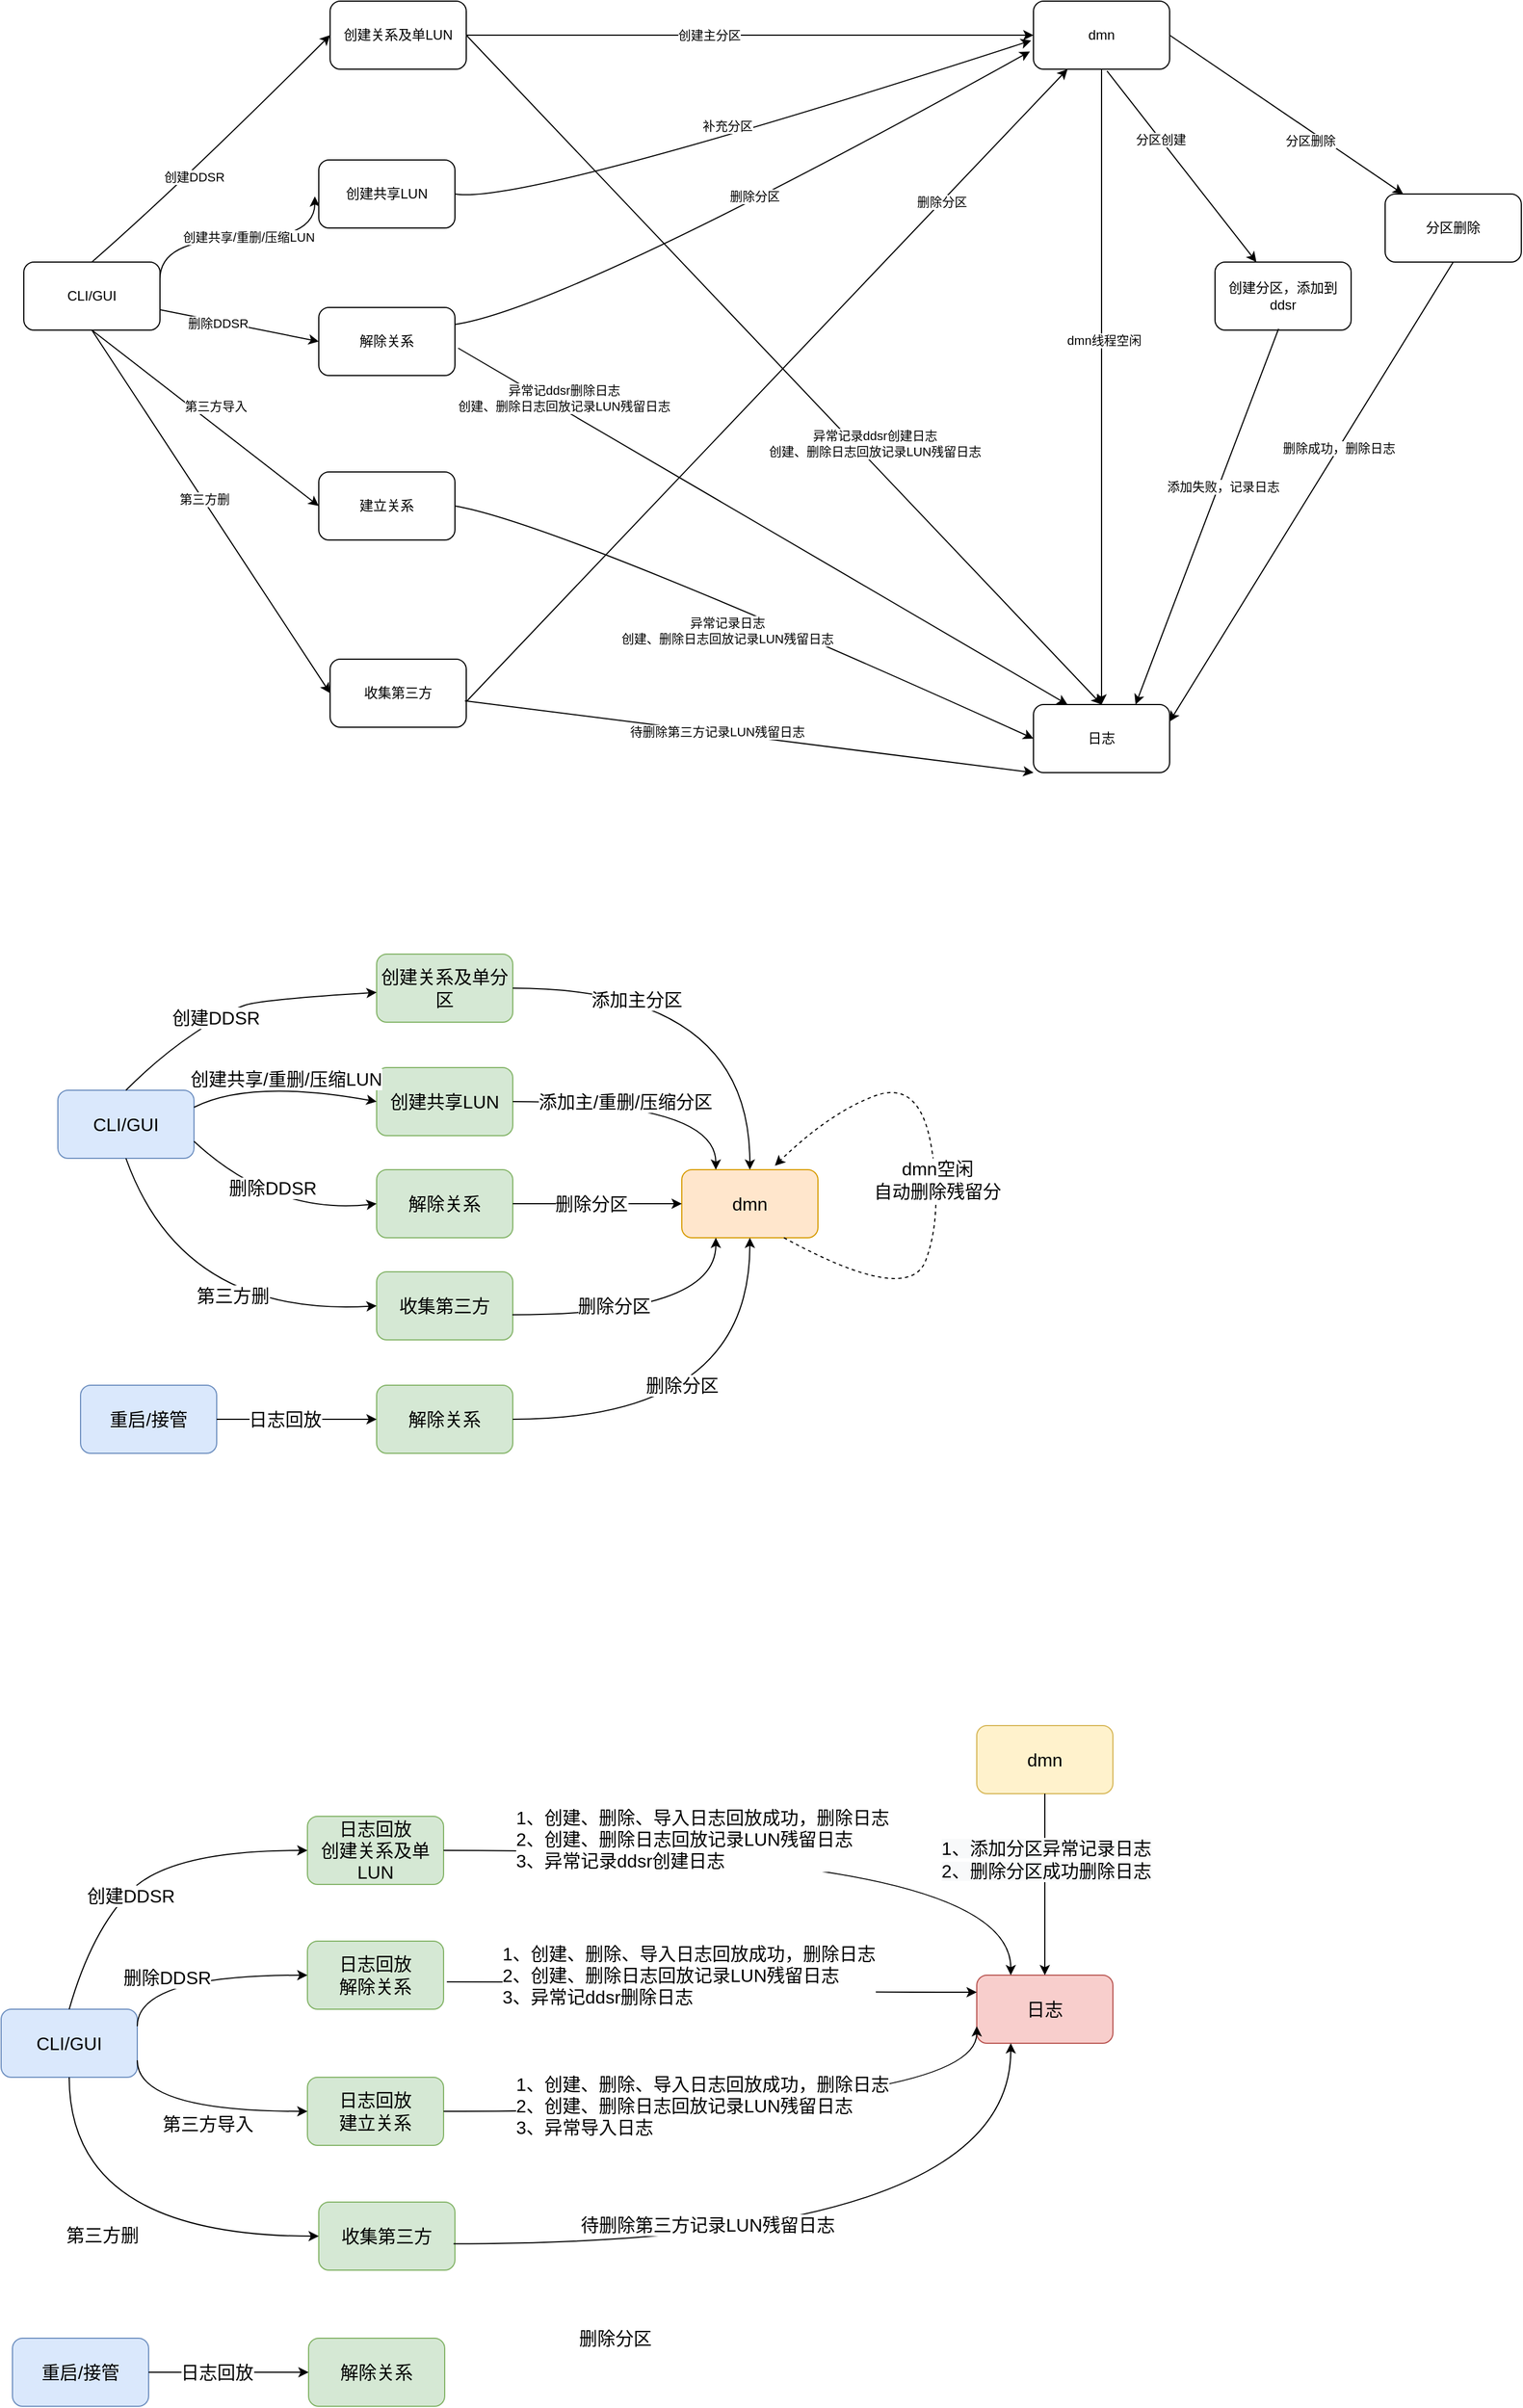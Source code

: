 <mxfile version="16.1.0" type="github">
  <diagram id="vNMGRE3ssf_BlLOQRFQF" name="Page-1">
    <mxGraphModel dx="2324" dy="743" grid="1" gridSize="10" guides="1" tooltips="1" connect="1" arrows="1" fold="1" page="1" pageScale="1" pageWidth="827" pageHeight="1169" math="0" shadow="0">
      <root>
        <mxCell id="0" />
        <mxCell id="1" parent="0" />
        <mxCell id="CPy1J1gKG5NpfxHxVxk1-3" value="&lt;font style=&quot;vertical-align: inherit&quot;&gt;&lt;font style=&quot;vertical-align: inherit&quot;&gt;&lt;font style=&quot;vertical-align: inherit&quot;&gt;&lt;font style=&quot;vertical-align: inherit&quot;&gt;&lt;font style=&quot;vertical-align: inherit&quot;&gt;&lt;font style=&quot;vertical-align: inherit&quot;&gt;&lt;font style=&quot;vertical-align: inherit&quot;&gt;&lt;font style=&quot;vertical-align: inherit&quot;&gt;&lt;font style=&quot;vertical-align: inherit&quot;&gt;&lt;font style=&quot;vertical-align: inherit&quot;&gt;&lt;font style=&quot;vertical-align: inherit&quot;&gt;&lt;font style=&quot;vertical-align: inherit&quot;&gt;创建关系及单LUN&lt;/font&gt;&lt;/font&gt;&lt;/font&gt;&lt;/font&gt;&lt;/font&gt;&lt;/font&gt;&lt;/font&gt;&lt;/font&gt;&lt;/font&gt;&lt;/font&gt;&lt;/font&gt;&lt;/font&gt;" style="rounded=1;whiteSpace=wrap;html=1;" vertex="1" parent="1">
          <mxGeometry x="170" y="110" width="120" height="60" as="geometry" />
        </mxCell>
        <mxCell id="CPy1J1gKG5NpfxHxVxk1-4" value="&lt;font style=&quot;vertical-align: inherit&quot;&gt;&lt;font style=&quot;vertical-align: inherit&quot;&gt;解除关系&lt;/font&gt;&lt;/font&gt;" style="rounded=1;whiteSpace=wrap;html=1;" vertex="1" parent="1">
          <mxGeometry x="160" y="380" width="120" height="60" as="geometry" />
        </mxCell>
        <mxCell id="CPy1J1gKG5NpfxHxVxk1-7" value="&lt;font style=&quot;vertical-align: inherit&quot;&gt;&lt;font style=&quot;vertical-align: inherit&quot;&gt;dmn&lt;/font&gt;&lt;/font&gt;" style="rounded=1;whiteSpace=wrap;html=1;" vertex="1" parent="1">
          <mxGeometry x="790" y="110" width="120" height="60" as="geometry" />
        </mxCell>
        <mxCell id="CPy1J1gKG5NpfxHxVxk1-8" value="&lt;font style=&quot;vertical-align: inherit&quot;&gt;&lt;font style=&quot;vertical-align: inherit&quot;&gt;日志&lt;/font&gt;&lt;/font&gt;" style="rounded=1;whiteSpace=wrap;html=1;" vertex="1" parent="1">
          <mxGeometry x="790" y="730" width="120" height="60" as="geometry" />
        </mxCell>
        <mxCell id="CPy1J1gKG5NpfxHxVxk1-9" value="&lt;font style=&quot;vertical-align: inherit&quot;&gt;&lt;font style=&quot;vertical-align: inherit&quot;&gt;&lt;font style=&quot;vertical-align: inherit&quot;&gt;&lt;font style=&quot;vertical-align: inherit&quot;&gt;建立关系&lt;/font&gt;&lt;/font&gt;&lt;/font&gt;&lt;/font&gt;" style="rounded=1;whiteSpace=wrap;html=1;" vertex="1" parent="1">
          <mxGeometry x="160" y="525" width="120" height="60" as="geometry" />
        </mxCell>
        <mxCell id="CPy1J1gKG5NpfxHxVxk1-27" value="" style="edgeStyle=orthogonalEdgeStyle;rounded=0;orthogonalLoop=1;jettySize=auto;html=1;entryX=-0.029;entryY=0.536;entryDx=0;entryDy=0;entryPerimeter=0;exitX=1;exitY=0.25;exitDx=0;exitDy=0;curved=1;" edge="1" parent="1" source="CPy1J1gKG5NpfxHxVxk1-10" target="CPy1J1gKG5NpfxHxVxk1-25">
          <mxGeometry relative="1" as="geometry">
            <mxPoint x="200" y="380" as="targetPoint" />
            <Array as="points">
              <mxPoint x="20" y="320" />
              <mxPoint x="157" y="320" />
            </Array>
          </mxGeometry>
        </mxCell>
        <mxCell id="CPy1J1gKG5NpfxHxVxk1-29" value="&lt;font style=&quot;vertical-align: inherit&quot;&gt;&lt;font style=&quot;vertical-align: inherit&quot;&gt;创建共享/重删/压缩LUN&lt;/font&gt;&lt;/font&gt;" style="edgeLabel;html=1;align=center;verticalAlign=middle;resizable=0;points=[];" vertex="1" connectable="0" parent="CPy1J1gKG5NpfxHxVxk1-27">
          <mxGeometry x="0.353" y="-2" relative="1" as="geometry">
            <mxPoint x="-29" y="-4" as="offset" />
          </mxGeometry>
        </mxCell>
        <mxCell id="CPy1J1gKG5NpfxHxVxk1-10" value="&lt;font style=&quot;vertical-align: inherit&quot;&gt;&lt;font style=&quot;vertical-align: inherit&quot;&gt;CLI/GUI&lt;/font&gt;&lt;/font&gt;" style="rounded=1;whiteSpace=wrap;html=1;" vertex="1" parent="1">
          <mxGeometry x="-100" y="340" width="120" height="60" as="geometry" />
        </mxCell>
        <mxCell id="CPy1J1gKG5NpfxHxVxk1-13" value="" style="curved=1;endArrow=classic;html=1;rounded=0;entryX=0;entryY=0.5;entryDx=0;entryDy=0;exitX=0.5;exitY=0;exitDx=0;exitDy=0;" edge="1" parent="1" source="CPy1J1gKG5NpfxHxVxk1-10" target="CPy1J1gKG5NpfxHxVxk1-3">
          <mxGeometry width="50" height="50" relative="1" as="geometry">
            <mxPoint x="60" y="380" as="sourcePoint" />
            <mxPoint x="110" y="320" as="targetPoint" />
            <Array as="points">
              <mxPoint x="40" y="270" />
            </Array>
          </mxGeometry>
        </mxCell>
        <mxCell id="CPy1J1gKG5NpfxHxVxk1-14" value="&lt;font style=&quot;vertical-align: inherit&quot;&gt;&lt;font style=&quot;vertical-align: inherit&quot;&gt;&lt;font style=&quot;vertical-align: inherit&quot;&gt;&lt;font style=&quot;vertical-align: inherit&quot;&gt;创建DDSR&lt;/font&gt;&lt;/font&gt;&lt;/font&gt;&lt;/font&gt;" style="edgeLabel;html=1;align=center;verticalAlign=middle;resizable=0;points=[];" vertex="1" connectable="0" parent="CPy1J1gKG5NpfxHxVxk1-13">
          <mxGeometry x="-0.192" y="-3" relative="1" as="geometry">
            <mxPoint as="offset" />
          </mxGeometry>
        </mxCell>
        <mxCell id="CPy1J1gKG5NpfxHxVxk1-15" value="" style="curved=1;endArrow=classic;html=1;rounded=0;entryX=0;entryY=0.5;entryDx=0;entryDy=0;" edge="1" parent="1" source="CPy1J1gKG5NpfxHxVxk1-10" target="CPy1J1gKG5NpfxHxVxk1-4">
          <mxGeometry width="50" height="50" relative="1" as="geometry">
            <mxPoint x="60" y="420" as="sourcePoint" />
            <mxPoint x="130.711" y="370" as="targetPoint" />
          </mxGeometry>
        </mxCell>
        <mxCell id="CPy1J1gKG5NpfxHxVxk1-16" value="&lt;font style=&quot;vertical-align: inherit&quot;&gt;&lt;font style=&quot;vertical-align: inherit&quot;&gt;删除DDSR&lt;/font&gt;&lt;/font&gt;" style="edgeLabel;html=1;align=center;verticalAlign=middle;resizable=0;points=[];" vertex="1" connectable="0" parent="CPy1J1gKG5NpfxHxVxk1-15">
          <mxGeometry x="-0.272" y="-2" relative="1" as="geometry">
            <mxPoint as="offset" />
          </mxGeometry>
        </mxCell>
        <mxCell id="CPy1J1gKG5NpfxHxVxk1-20" value="" style="endArrow=classic;html=1;rounded=0;exitX=0.5;exitY=1;exitDx=0;exitDy=0;entryX=0;entryY=0.5;entryDx=0;entryDy=0;" edge="1" parent="1" source="CPy1J1gKG5NpfxHxVxk1-10" target="CPy1J1gKG5NpfxHxVxk1-9">
          <mxGeometry width="50" height="50" relative="1" as="geometry">
            <mxPoint x="-10" y="460" as="sourcePoint" />
            <mxPoint x="40" y="410" as="targetPoint" />
          </mxGeometry>
        </mxCell>
        <mxCell id="CPy1J1gKG5NpfxHxVxk1-21" value="&lt;font style=&quot;vertical-align: inherit&quot;&gt;&lt;font style=&quot;vertical-align: inherit&quot;&gt;第三方导入&lt;/font&gt;&lt;/font&gt;" style="edgeLabel;html=1;align=center;verticalAlign=middle;resizable=0;points=[];" vertex="1" connectable="0" parent="CPy1J1gKG5NpfxHxVxk1-20">
          <mxGeometry x="-0.289" y="1" relative="1" as="geometry">
            <mxPoint x="37" y="12" as="offset" />
          </mxGeometry>
        </mxCell>
        <mxCell id="CPy1J1gKG5NpfxHxVxk1-23" value="" style="endArrow=classic;html=1;rounded=0;exitX=1;exitY=0.5;exitDx=0;exitDy=0;entryX=0;entryY=0.5;entryDx=0;entryDy=0;" edge="1" parent="1" source="CPy1J1gKG5NpfxHxVxk1-3" target="CPy1J1gKG5NpfxHxVxk1-7">
          <mxGeometry width="50" height="50" relative="1" as="geometry">
            <mxPoint x="350" y="320" as="sourcePoint" />
            <mxPoint x="400" y="270" as="targetPoint" />
          </mxGeometry>
        </mxCell>
        <mxCell id="CPy1J1gKG5NpfxHxVxk1-24" value="&lt;font style=&quot;vertical-align: inherit&quot;&gt;&lt;font style=&quot;vertical-align: inherit&quot;&gt;创建主分区&lt;/font&gt;&lt;/font&gt;" style="edgeLabel;html=1;align=center;verticalAlign=middle;resizable=0;points=[];" vertex="1" connectable="0" parent="CPy1J1gKG5NpfxHxVxk1-23">
          <mxGeometry x="-0.146" relative="1" as="geometry">
            <mxPoint as="offset" />
          </mxGeometry>
        </mxCell>
        <mxCell id="CPy1J1gKG5NpfxHxVxk1-25" value="创建共享LUN" style="rounded=1;whiteSpace=wrap;html=1;" vertex="1" parent="1">
          <mxGeometry x="160" y="250" width="120" height="60" as="geometry" />
        </mxCell>
        <mxCell id="CPy1J1gKG5NpfxHxVxk1-30" value="" style="curved=1;endArrow=classic;html=1;rounded=0;exitX=1;exitY=0.5;exitDx=0;exitDy=0;entryX=-0.017;entryY=0.579;entryDx=0;entryDy=0;entryPerimeter=0;" edge="1" parent="1" source="CPy1J1gKG5NpfxHxVxk1-25" target="CPy1J1gKG5NpfxHxVxk1-7">
          <mxGeometry width="50" height="50" relative="1" as="geometry">
            <mxPoint x="250" y="400" as="sourcePoint" />
            <mxPoint x="300" y="350" as="targetPoint" />
            <Array as="points">
              <mxPoint x="340" y="290" />
            </Array>
          </mxGeometry>
        </mxCell>
        <mxCell id="CPy1J1gKG5NpfxHxVxk1-31" value="补充分区" style="edgeLabel;html=1;align=center;verticalAlign=middle;resizable=0;points=[];" vertex="1" connectable="0" parent="CPy1J1gKG5NpfxHxVxk1-30">
          <mxGeometry x="0.019" y="-6" relative="1" as="geometry">
            <mxPoint x="-22" y="-11" as="offset" />
          </mxGeometry>
        </mxCell>
        <mxCell id="CPy1J1gKG5NpfxHxVxk1-32" value="" style="curved=1;endArrow=classic;html=1;rounded=0;entryX=-0.026;entryY=0.74;entryDx=0;entryDy=0;entryPerimeter=0;exitX=1;exitY=0.25;exitDx=0;exitDy=0;" edge="1" parent="1" source="CPy1J1gKG5NpfxHxVxk1-4" target="CPy1J1gKG5NpfxHxVxk1-7">
          <mxGeometry width="50" height="50" relative="1" as="geometry">
            <mxPoint x="340" y="410" as="sourcePoint" />
            <mxPoint x="390" y="360" as="targetPoint" />
            <Array as="points">
              <mxPoint x="380" y="380" />
            </Array>
          </mxGeometry>
        </mxCell>
        <mxCell id="CPy1J1gKG5NpfxHxVxk1-33" value="删除分区" style="edgeLabel;html=1;align=center;verticalAlign=middle;resizable=0;points=[];" vertex="1" connectable="0" parent="CPy1J1gKG5NpfxHxVxk1-32">
          <mxGeometry x="0.031" y="6" relative="1" as="geometry">
            <mxPoint as="offset" />
          </mxGeometry>
        </mxCell>
        <mxCell id="CPy1J1gKG5NpfxHxVxk1-34" value="" style="curved=1;endArrow=classic;html=1;rounded=0;entryX=0;entryY=0.5;entryDx=0;entryDy=0;exitX=1;exitY=0.5;exitDx=0;exitDy=0;" edge="1" parent="1" source="CPy1J1gKG5NpfxHxVxk1-9" target="CPy1J1gKG5NpfxHxVxk1-8">
          <mxGeometry width="50" height="50" relative="1" as="geometry">
            <mxPoint x="340" y="510" as="sourcePoint" />
            <mxPoint x="390" y="460" as="targetPoint" />
            <Array as="points">
              <mxPoint x="370" y="570" />
            </Array>
          </mxGeometry>
        </mxCell>
        <mxCell id="CPy1J1gKG5NpfxHxVxk1-35" value="异常记录日志&lt;br&gt;创建、删除日志回放记录LUN残留日志" style="edgeLabel;html=1;align=center;verticalAlign=middle;resizable=0;points=[];" vertex="1" connectable="0" parent="CPy1J1gKG5NpfxHxVxk1-34">
          <mxGeometry x="-0.063" y="1" relative="1" as="geometry">
            <mxPoint x="-3" y="27" as="offset" />
          </mxGeometry>
        </mxCell>
        <mxCell id="CPy1J1gKG5NpfxHxVxk1-36" value="" style="endArrow=classic;html=1;rounded=0;curved=1;entryX=0.25;entryY=0;entryDx=0;entryDy=0;exitX=1.024;exitY=0.598;exitDx=0;exitDy=0;exitPerimeter=0;" edge="1" parent="1" source="CPy1J1gKG5NpfxHxVxk1-4" target="CPy1J1gKG5NpfxHxVxk1-8">
          <mxGeometry width="50" height="50" relative="1" as="geometry">
            <mxPoint x="250" y="400" as="sourcePoint" />
            <mxPoint x="300" y="350" as="targetPoint" />
          </mxGeometry>
        </mxCell>
        <mxCell id="CPy1J1gKG5NpfxHxVxk1-37" value="异常记ddsr删除日志&lt;br&gt;创建、删除日志回放记录LUN残留日志" style="edgeLabel;html=1;align=center;verticalAlign=middle;resizable=0;points=[];" vertex="1" connectable="0" parent="CPy1J1gKG5NpfxHxVxk1-36">
          <mxGeometry x="-0.244" y="1" relative="1" as="geometry">
            <mxPoint x="-110" y="-74" as="offset" />
          </mxGeometry>
        </mxCell>
        <mxCell id="CPy1J1gKG5NpfxHxVxk1-38" value="" style="endArrow=classic;html=1;rounded=0;curved=1;exitX=1;exitY=0.5;exitDx=0;exitDy=0;entryX=0.5;entryY=0;entryDx=0;entryDy=0;" edge="1" parent="1" source="CPy1J1gKG5NpfxHxVxk1-3" target="CPy1J1gKG5NpfxHxVxk1-8">
          <mxGeometry width="50" height="50" relative="1" as="geometry">
            <mxPoint x="340" y="280" as="sourcePoint" />
            <mxPoint x="390" y="230" as="targetPoint" />
          </mxGeometry>
        </mxCell>
        <mxCell id="CPy1J1gKG5NpfxHxVxk1-40" value="异常记录ddsr创建日志&lt;br&gt;创建、删除日志回放记录LUN残留日志" style="edgeLabel;html=1;align=center;verticalAlign=middle;resizable=0;points=[];" vertex="1" connectable="0" parent="CPy1J1gKG5NpfxHxVxk1-38">
          <mxGeometry x="0.212" y="2" relative="1" as="geometry">
            <mxPoint x="19" y="4" as="offset" />
          </mxGeometry>
        </mxCell>
        <mxCell id="CPy1J1gKG5NpfxHxVxk1-41" value="收集第三方" style="rounded=1;whiteSpace=wrap;html=1;" vertex="1" parent="1">
          <mxGeometry x="170" y="690" width="120" height="60" as="geometry" />
        </mxCell>
        <mxCell id="CPy1J1gKG5NpfxHxVxk1-42" value="" style="endArrow=classic;html=1;rounded=0;curved=1;entryX=0;entryY=0.5;entryDx=0;entryDy=0;" edge="1" parent="1" target="CPy1J1gKG5NpfxHxVxk1-41">
          <mxGeometry width="50" height="50" relative="1" as="geometry">
            <mxPoint x="-40" y="400" as="sourcePoint" />
            <mxPoint x="250" y="450" as="targetPoint" />
          </mxGeometry>
        </mxCell>
        <mxCell id="CPy1J1gKG5NpfxHxVxk1-43" value="第三方删" style="edgeLabel;html=1;align=center;verticalAlign=middle;resizable=0;points=[];" vertex="1" connectable="0" parent="CPy1J1gKG5NpfxHxVxk1-42">
          <mxGeometry x="-0.065" y="1" relative="1" as="geometry">
            <mxPoint as="offset" />
          </mxGeometry>
        </mxCell>
        <mxCell id="CPy1J1gKG5NpfxHxVxk1-44" value="" style="endArrow=classic;html=1;rounded=0;curved=1;entryX=0;entryY=1;entryDx=0;entryDy=0;exitX=0.99;exitY=0.612;exitDx=0;exitDy=0;exitPerimeter=0;" edge="1" parent="1" source="CPy1J1gKG5NpfxHxVxk1-41" target="CPy1J1gKG5NpfxHxVxk1-8">
          <mxGeometry width="50" height="50" relative="1" as="geometry">
            <mxPoint x="200" y="500" as="sourcePoint" />
            <mxPoint x="250" y="450" as="targetPoint" />
          </mxGeometry>
        </mxCell>
        <mxCell id="CPy1J1gKG5NpfxHxVxk1-45" value="待删除第三方记录LUN残留日志" style="edgeLabel;html=1;align=center;verticalAlign=middle;resizable=0;points=[];" vertex="1" connectable="0" parent="CPy1J1gKG5NpfxHxVxk1-44">
          <mxGeometry x="-0.115" y="1" relative="1" as="geometry">
            <mxPoint as="offset" />
          </mxGeometry>
        </mxCell>
        <mxCell id="CPy1J1gKG5NpfxHxVxk1-46" value="创建分区，添加到ddsr" style="rounded=1;whiteSpace=wrap;html=1;" vertex="1" parent="1">
          <mxGeometry x="950" y="340" width="120" height="60" as="geometry" />
        </mxCell>
        <mxCell id="CPy1J1gKG5NpfxHxVxk1-47" value="" style="endArrow=classic;html=1;rounded=0;curved=1;exitX=0.54;exitY=1.027;exitDx=0;exitDy=0;exitPerimeter=0;" edge="1" parent="1" source="CPy1J1gKG5NpfxHxVxk1-7" target="CPy1J1gKG5NpfxHxVxk1-46">
          <mxGeometry width="50" height="50" relative="1" as="geometry">
            <mxPoint x="500" y="450" as="sourcePoint" />
            <mxPoint x="550" y="400" as="targetPoint" />
          </mxGeometry>
        </mxCell>
        <mxCell id="CPy1J1gKG5NpfxHxVxk1-48" value="分区创建" style="edgeLabel;html=1;align=center;verticalAlign=middle;resizable=0;points=[];" vertex="1" connectable="0" parent="CPy1J1gKG5NpfxHxVxk1-47">
          <mxGeometry x="-0.286" relative="1" as="geometry">
            <mxPoint as="offset" />
          </mxGeometry>
        </mxCell>
        <mxCell id="CPy1J1gKG5NpfxHxVxk1-49" value="分区删除" style="rounded=1;whiteSpace=wrap;html=1;" vertex="1" parent="1">
          <mxGeometry x="1100" y="280" width="120" height="60" as="geometry" />
        </mxCell>
        <mxCell id="CPy1J1gKG5NpfxHxVxk1-50" value="" style="endArrow=classic;html=1;rounded=0;curved=1;exitX=0.997;exitY=0.631;exitDx=0;exitDy=0;exitPerimeter=0;entryX=0.25;entryY=1;entryDx=0;entryDy=0;" edge="1" parent="1" source="CPy1J1gKG5NpfxHxVxk1-41" target="CPy1J1gKG5NpfxHxVxk1-7">
          <mxGeometry width="50" height="50" relative="1" as="geometry">
            <mxPoint x="440" y="720" as="sourcePoint" />
            <mxPoint x="490" y="670" as="targetPoint" />
          </mxGeometry>
        </mxCell>
        <mxCell id="CPy1J1gKG5NpfxHxVxk1-51" value="删除分区" style="edgeLabel;html=1;align=center;verticalAlign=middle;resizable=0;points=[];" vertex="1" connectable="0" parent="CPy1J1gKG5NpfxHxVxk1-50">
          <mxGeometry x="0.58" relative="1" as="geometry">
            <mxPoint as="offset" />
          </mxGeometry>
        </mxCell>
        <mxCell id="CPy1J1gKG5NpfxHxVxk1-52" value="" style="endArrow=classic;html=1;rounded=0;curved=1;exitX=1;exitY=0.5;exitDx=0;exitDy=0;" edge="1" parent="1" source="CPy1J1gKG5NpfxHxVxk1-7" target="CPy1J1gKG5NpfxHxVxk1-49">
          <mxGeometry width="50" height="50" relative="1" as="geometry">
            <mxPoint x="840" y="460" as="sourcePoint" />
            <mxPoint x="890" y="410" as="targetPoint" />
          </mxGeometry>
        </mxCell>
        <mxCell id="CPy1J1gKG5NpfxHxVxk1-53" value="分区删除" style="edgeLabel;html=1;align=center;verticalAlign=middle;resizable=0;points=[];" vertex="1" connectable="0" parent="CPy1J1gKG5NpfxHxVxk1-52">
          <mxGeometry x="0.413" y="-1" relative="1" as="geometry">
            <mxPoint x="-21" y="-7" as="offset" />
          </mxGeometry>
        </mxCell>
        <mxCell id="CPy1J1gKG5NpfxHxVxk1-54" value="" style="endArrow=classic;html=1;rounded=0;curved=1;exitX=0.5;exitY=1;exitDx=0;exitDy=0;entryX=1;entryY=0.25;entryDx=0;entryDy=0;" edge="1" parent="1" source="CPy1J1gKG5NpfxHxVxk1-49" target="CPy1J1gKG5NpfxHxVxk1-8">
          <mxGeometry width="50" height="50" relative="1" as="geometry">
            <mxPoint x="960" y="510" as="sourcePoint" />
            <mxPoint x="1010" y="460" as="targetPoint" />
          </mxGeometry>
        </mxCell>
        <mxCell id="CPy1J1gKG5NpfxHxVxk1-55" value="删除成功，删除日志" style="edgeLabel;html=1;align=center;verticalAlign=middle;resizable=0;points=[];" vertex="1" connectable="0" parent="CPy1J1gKG5NpfxHxVxk1-54">
          <mxGeometry x="-0.194" relative="1" as="geometry">
            <mxPoint as="offset" />
          </mxGeometry>
        </mxCell>
        <mxCell id="CPy1J1gKG5NpfxHxVxk1-57" value="" style="endArrow=classic;html=1;rounded=0;curved=1;exitX=0.467;exitY=0.981;exitDx=0;exitDy=0;exitPerimeter=0;entryX=0.75;entryY=0;entryDx=0;entryDy=0;" edge="1" parent="1" source="CPy1J1gKG5NpfxHxVxk1-46" target="CPy1J1gKG5NpfxHxVxk1-8">
          <mxGeometry width="50" height="50" relative="1" as="geometry">
            <mxPoint x="910" y="610" as="sourcePoint" />
            <mxPoint x="960" y="560" as="targetPoint" />
            <Array as="points" />
          </mxGeometry>
        </mxCell>
        <mxCell id="CPy1J1gKG5NpfxHxVxk1-58" value="添加失败，记录日志" style="edgeLabel;html=1;align=center;verticalAlign=middle;resizable=0;points=[];" vertex="1" connectable="0" parent="CPy1J1gKG5NpfxHxVxk1-57">
          <mxGeometry x="-0.17" y="3" relative="1" as="geometry">
            <mxPoint as="offset" />
          </mxGeometry>
        </mxCell>
        <mxCell id="CPy1J1gKG5NpfxHxVxk1-59" value="" style="endArrow=classic;html=1;rounded=0;curved=1;exitX=0.5;exitY=1;exitDx=0;exitDy=0;" edge="1" parent="1" source="CPy1J1gKG5NpfxHxVxk1-7" target="CPy1J1gKG5NpfxHxVxk1-8">
          <mxGeometry width="50" height="50" relative="1" as="geometry">
            <mxPoint x="430" y="310" as="sourcePoint" />
            <mxPoint x="480" y="260" as="targetPoint" />
          </mxGeometry>
        </mxCell>
        <mxCell id="CPy1J1gKG5NpfxHxVxk1-60" value="dmn线程空闲" style="edgeLabel;html=1;align=center;verticalAlign=middle;resizable=0;points=[];" vertex="1" connectable="0" parent="CPy1J1gKG5NpfxHxVxk1-59">
          <mxGeometry x="-0.148" y="2" relative="1" as="geometry">
            <mxPoint as="offset" />
          </mxGeometry>
        </mxCell>
        <mxCell id="CPy1J1gKG5NpfxHxVxk1-61" value="&lt;font style=&quot;vertical-align: inherit ; font-size: 16px&quot;&gt;&lt;font style=&quot;vertical-align: inherit ; font-size: 16px&quot;&gt;&lt;font style=&quot;vertical-align: inherit ; font-size: 16px&quot;&gt;&lt;font style=&quot;vertical-align: inherit ; font-size: 16px&quot;&gt;&lt;font style=&quot;vertical-align: inherit ; font-size: 16px&quot;&gt;&lt;font style=&quot;vertical-align: inherit ; font-size: 16px&quot;&gt;&lt;font style=&quot;vertical-align: inherit ; font-size: 16px&quot;&gt;&lt;font style=&quot;vertical-align: inherit ; font-size: 16px&quot;&gt;&lt;font style=&quot;vertical-align: inherit ; font-size: 16px&quot;&gt;&lt;font style=&quot;vertical-align: inherit ; font-size: 16px&quot;&gt;&lt;font style=&quot;vertical-align: inherit ; font-size: 16px&quot;&gt;&lt;font style=&quot;vertical-align: inherit ; font-size: 16px&quot;&gt;创建关系及单分区&lt;/font&gt;&lt;/font&gt;&lt;/font&gt;&lt;/font&gt;&lt;/font&gt;&lt;/font&gt;&lt;/font&gt;&lt;/font&gt;&lt;/font&gt;&lt;/font&gt;&lt;/font&gt;&lt;/font&gt;" style="rounded=1;whiteSpace=wrap;html=1;verticalAlign=middle;fillColor=#d5e8d4;strokeColor=#82b366;fontSize=16;" vertex="1" parent="1">
          <mxGeometry x="211" y="950" width="120" height="60" as="geometry" />
        </mxCell>
        <mxCell id="CPy1J1gKG5NpfxHxVxk1-62" value="&lt;font style=&quot;vertical-align: inherit; font-size: 16px;&quot;&gt;&lt;font style=&quot;vertical-align: inherit; font-size: 16px;&quot;&gt;解除关系&lt;/font&gt;&lt;/font&gt;" style="rounded=1;whiteSpace=wrap;html=1;verticalAlign=middle;fillColor=#d5e8d4;strokeColor=#82b366;fontSize=16;" vertex="1" parent="1">
          <mxGeometry x="211" y="1140" width="120" height="60" as="geometry" />
        </mxCell>
        <mxCell id="CPy1J1gKG5NpfxHxVxk1-63" value="&lt;font style=&quot;vertical-align: inherit; font-size: 16px;&quot;&gt;&lt;font style=&quot;vertical-align: inherit; font-size: 16px;&quot;&gt;dmn&lt;/font&gt;&lt;/font&gt;" style="rounded=1;whiteSpace=wrap;html=1;fillColor=#ffe6cc;strokeColor=#d79b00;fontSize=16;" vertex="1" parent="1">
          <mxGeometry x="480" y="1140" width="120" height="60" as="geometry" />
        </mxCell>
        <mxCell id="CPy1J1gKG5NpfxHxVxk1-68" value="&lt;font style=&quot;vertical-align: inherit; font-size: 16px;&quot;&gt;&lt;font style=&quot;vertical-align: inherit; font-size: 16px;&quot;&gt;CLI/GUI&lt;/font&gt;&lt;/font&gt;" style="rounded=1;whiteSpace=wrap;html=1;fillColor=#dae8fc;strokeColor=#6c8ebf;fontSize=16;" vertex="1" parent="1">
          <mxGeometry x="-70" y="1070" width="120" height="60" as="geometry" />
        </mxCell>
        <mxCell id="CPy1J1gKG5NpfxHxVxk1-71" value="" style="curved=1;endArrow=classic;html=1;rounded=0;entryX=0;entryY=0.5;entryDx=0;entryDy=0;exitX=1;exitY=0.75;exitDx=0;exitDy=0;fontSize=16;" edge="1" parent="1" source="CPy1J1gKG5NpfxHxVxk1-68" target="CPy1J1gKG5NpfxHxVxk1-62">
          <mxGeometry width="50" height="50" relative="1" as="geometry">
            <mxPoint x="111" y="1210" as="sourcePoint" />
            <mxPoint x="181.711" y="1160" as="targetPoint" />
            <Array as="points">
              <mxPoint x="120" y="1180" />
            </Array>
          </mxGeometry>
        </mxCell>
        <mxCell id="CPy1J1gKG5NpfxHxVxk1-72" value="&lt;font style=&quot;vertical-align: inherit; font-size: 16px;&quot;&gt;&lt;font style=&quot;vertical-align: inherit; font-size: 16px;&quot;&gt;删除DDSR&lt;/font&gt;&lt;/font&gt;" style="edgeLabel;html=1;align=center;verticalAlign=middle;resizable=0;points=[];fontSize=16;" vertex="1" connectable="0" parent="CPy1J1gKG5NpfxHxVxk1-71">
          <mxGeometry x="-0.272" y="-2" relative="1" as="geometry">
            <mxPoint x="20" y="-7" as="offset" />
          </mxGeometry>
        </mxCell>
        <mxCell id="CPy1J1gKG5NpfxHxVxk1-75" value="" style="endArrow=classic;html=1;rounded=0;exitX=1;exitY=0.5;exitDx=0;exitDy=0;entryX=0.5;entryY=0;entryDx=0;entryDy=0;edgeStyle=orthogonalEdgeStyle;curved=1;fontSize=16;" edge="1" parent="1" source="CPy1J1gKG5NpfxHxVxk1-61" target="CPy1J1gKG5NpfxHxVxk1-63">
          <mxGeometry width="50" height="50" relative="1" as="geometry">
            <mxPoint x="401" y="1110" as="sourcePoint" />
            <mxPoint x="451" y="1060" as="targetPoint" />
          </mxGeometry>
        </mxCell>
        <mxCell id="CPy1J1gKG5NpfxHxVxk1-76" value="添加主分区" style="edgeLabel;html=1;align=center;verticalAlign=middle;resizable=0;points=[];fontSize=16;" vertex="1" connectable="0" parent="CPy1J1gKG5NpfxHxVxk1-75">
          <mxGeometry x="-0.146" relative="1" as="geometry">
            <mxPoint x="-49" y="10" as="offset" />
          </mxGeometry>
        </mxCell>
        <mxCell id="CPy1J1gKG5NpfxHxVxk1-77" value="创建共享LUN" style="rounded=1;whiteSpace=wrap;html=1;verticalAlign=middle;fillColor=#d5e8d4;strokeColor=#82b366;fontSize=16;" vertex="1" parent="1">
          <mxGeometry x="211" y="1050" width="120" height="60" as="geometry" />
        </mxCell>
        <mxCell id="CPy1J1gKG5NpfxHxVxk1-78" value="" style="curved=1;endArrow=classic;html=1;rounded=0;exitX=1;exitY=0.5;exitDx=0;exitDy=0;entryX=0.25;entryY=0;entryDx=0;entryDy=0;edgeStyle=orthogonalEdgeStyle;fontSize=16;" edge="1" parent="1" source="CPy1J1gKG5NpfxHxVxk1-77" target="CPy1J1gKG5NpfxHxVxk1-63">
          <mxGeometry width="50" height="50" relative="1" as="geometry">
            <mxPoint x="301" y="1190" as="sourcePoint" />
            <mxPoint x="351" y="1140" as="targetPoint" />
            <Array as="points">
              <mxPoint x="510" y="1080" />
            </Array>
          </mxGeometry>
        </mxCell>
        <mxCell id="CPy1J1gKG5NpfxHxVxk1-79" value="添加主/重删/压缩分区" style="edgeLabel;html=1;align=center;verticalAlign=middle;resizable=0;points=[];fontSize=16;" vertex="1" connectable="0" parent="CPy1J1gKG5NpfxHxVxk1-78">
          <mxGeometry x="0.019" y="-6" relative="1" as="geometry">
            <mxPoint x="-23" y="-6" as="offset" />
          </mxGeometry>
        </mxCell>
        <mxCell id="CPy1J1gKG5NpfxHxVxk1-80" value="" style="curved=1;endArrow=classic;html=1;rounded=0;entryX=0;entryY=0.5;entryDx=0;entryDy=0;fontSize=16;" edge="1" parent="1" source="CPy1J1gKG5NpfxHxVxk1-62" target="CPy1J1gKG5NpfxHxVxk1-63">
          <mxGeometry width="50" height="50" relative="1" as="geometry">
            <mxPoint x="391" y="1200" as="sourcePoint" />
            <mxPoint x="441" y="1150" as="targetPoint" />
            <Array as="points">
              <mxPoint x="431" y="1170" />
            </Array>
          </mxGeometry>
        </mxCell>
        <mxCell id="CPy1J1gKG5NpfxHxVxk1-81" value="删除分区" style="edgeLabel;html=1;align=center;verticalAlign=middle;resizable=0;points=[];fontSize=16;" vertex="1" connectable="0" parent="CPy1J1gKG5NpfxHxVxk1-80">
          <mxGeometry x="0.031" y="6" relative="1" as="geometry">
            <mxPoint x="-8" y="6" as="offset" />
          </mxGeometry>
        </mxCell>
        <mxCell id="CPy1J1gKG5NpfxHxVxk1-88" value="收集第三方" style="rounded=1;whiteSpace=wrap;html=1;verticalAlign=middle;fillColor=#d5e8d4;strokeColor=#82b366;fontSize=16;" vertex="1" parent="1">
          <mxGeometry x="211" y="1230" width="120" height="60" as="geometry" />
        </mxCell>
        <mxCell id="CPy1J1gKG5NpfxHxVxk1-89" value="" style="endArrow=classic;html=1;rounded=0;curved=1;entryX=0;entryY=0.5;entryDx=0;entryDy=0;exitX=0.5;exitY=1;exitDx=0;exitDy=0;fontSize=16;" edge="1" parent="1" target="CPy1J1gKG5NpfxHxVxk1-88" source="CPy1J1gKG5NpfxHxVxk1-68">
          <mxGeometry width="50" height="50" relative="1" as="geometry">
            <mxPoint x="11" y="1190" as="sourcePoint" />
            <mxPoint x="301" y="1240" as="targetPoint" />
            <Array as="points">
              <mxPoint x="40" y="1270" />
            </Array>
          </mxGeometry>
        </mxCell>
        <mxCell id="CPy1J1gKG5NpfxHxVxk1-90" value="第三方删" style="edgeLabel;html=1;align=center;verticalAlign=middle;resizable=0;points=[];fontSize=16;" vertex="1" connectable="0" parent="CPy1J1gKG5NpfxHxVxk1-89">
          <mxGeometry x="-0.065" y="1" relative="1" as="geometry">
            <mxPoint x="43" y="-18" as="offset" />
          </mxGeometry>
        </mxCell>
        <mxCell id="CPy1J1gKG5NpfxHxVxk1-97" value="" style="endArrow=classic;html=1;rounded=0;curved=1;exitX=0.997;exitY=0.631;exitDx=0;exitDy=0;exitPerimeter=0;entryX=0.25;entryY=1;entryDx=0;entryDy=0;edgeStyle=orthogonalEdgeStyle;fontSize=16;" edge="1" parent="1" source="CPy1J1gKG5NpfxHxVxk1-88" target="CPy1J1gKG5NpfxHxVxk1-63">
          <mxGeometry width="50" height="50" relative="1" as="geometry">
            <mxPoint x="491" y="1510" as="sourcePoint" />
            <mxPoint x="541" y="1460" as="targetPoint" />
          </mxGeometry>
        </mxCell>
        <mxCell id="CPy1J1gKG5NpfxHxVxk1-98" value="删除分区" style="edgeLabel;html=1;align=center;verticalAlign=middle;resizable=0;points=[];fontSize=16;" vertex="1" connectable="0" parent="CPy1J1gKG5NpfxHxVxk1-97">
          <mxGeometry x="0.58" relative="1" as="geometry">
            <mxPoint x="-90" y="8" as="offset" />
          </mxGeometry>
        </mxCell>
        <mxCell id="CPy1J1gKG5NpfxHxVxk1-107" value="" style="endArrow=classic;html=1;rounded=0;curved=1;exitX=1;exitY=0.25;exitDx=0;exitDy=0;entryX=0;entryY=0.5;entryDx=0;entryDy=0;fontSize=16;" edge="1" parent="1" source="CPy1J1gKG5NpfxHxVxk1-68" target="CPy1J1gKG5NpfxHxVxk1-77">
          <mxGeometry width="50" height="50" relative="1" as="geometry">
            <mxPoint x="90" y="1140" as="sourcePoint" />
            <mxPoint x="140" y="1090" as="targetPoint" />
            <Array as="points">
              <mxPoint x="100" y="1060" />
            </Array>
          </mxGeometry>
        </mxCell>
        <mxCell id="CPy1J1gKG5NpfxHxVxk1-108" value="创建共享/重删/压缩LUN" style="edgeLabel;html=1;align=center;verticalAlign=middle;resizable=0;points=[];fontSize=16;" vertex="1" connectable="0" parent="CPy1J1gKG5NpfxHxVxk1-107">
          <mxGeometry x="0.209" y="1" relative="1" as="geometry">
            <mxPoint x="-15" y="-7" as="offset" />
          </mxGeometry>
        </mxCell>
        <mxCell id="CPy1J1gKG5NpfxHxVxk1-110" value="&lt;font style=&quot;vertical-align: inherit ; font-size: 16px&quot;&gt;&lt;font style=&quot;vertical-align: inherit ; font-size: 16px&quot;&gt;&lt;font style=&quot;vertical-align: inherit ; font-size: 16px&quot;&gt;&lt;font style=&quot;vertical-align: inherit ; font-size: 16px&quot;&gt;&lt;font style=&quot;vertical-align: inherit ; font-size: 16px&quot;&gt;&lt;font style=&quot;vertical-align: inherit ; font-size: 16px&quot;&gt;&lt;font style=&quot;vertical-align: inherit ; font-size: 16px&quot;&gt;&lt;font style=&quot;vertical-align: inherit ; font-size: 16px&quot;&gt;&lt;font style=&quot;vertical-align: inherit ; font-size: 16px&quot;&gt;&lt;font style=&quot;vertical-align: inherit ; font-size: 16px&quot;&gt;&lt;font style=&quot;vertical-align: inherit ; font-size: 16px&quot;&gt;&lt;font style=&quot;vertical-align: inherit ; font-size: 16px&quot;&gt;日志回放&lt;br&gt;创建关系及单LUN&lt;/font&gt;&lt;/font&gt;&lt;/font&gt;&lt;/font&gt;&lt;/font&gt;&lt;/font&gt;&lt;/font&gt;&lt;/font&gt;&lt;/font&gt;&lt;/font&gt;&lt;/font&gt;&lt;/font&gt;" style="rounded=1;whiteSpace=wrap;html=1;fillColor=#d5e8d4;strokeColor=#82b366;fontSize=16;" vertex="1" parent="1">
          <mxGeometry x="150" y="1710" width="120" height="60" as="geometry" />
        </mxCell>
        <mxCell id="CPy1J1gKG5NpfxHxVxk1-111" value="&lt;font style=&quot;vertical-align: inherit ; font-size: 16px&quot;&gt;&lt;font style=&quot;vertical-align: inherit ; font-size: 16px&quot;&gt;日志回放&lt;br&gt;解除关系&lt;/font&gt;&lt;/font&gt;" style="rounded=1;whiteSpace=wrap;html=1;fillColor=#d5e8d4;strokeColor=#82b366;fontSize=16;" vertex="1" parent="1">
          <mxGeometry x="150" y="1820" width="120" height="60" as="geometry" />
        </mxCell>
        <mxCell id="CPy1J1gKG5NpfxHxVxk1-112" value="&lt;font style=&quot;vertical-align: inherit; font-size: 16px;&quot;&gt;&lt;font style=&quot;vertical-align: inherit; font-size: 16px;&quot;&gt;dmn&lt;/font&gt;&lt;/font&gt;" style="rounded=1;whiteSpace=wrap;html=1;fillColor=#fff2cc;strokeColor=#d6b656;fontSize=16;" vertex="1" parent="1">
          <mxGeometry x="740" y="1630" width="120" height="60" as="geometry" />
        </mxCell>
        <mxCell id="CPy1J1gKG5NpfxHxVxk1-113" value="&lt;font style=&quot;vertical-align: inherit; font-size: 16px;&quot;&gt;&lt;font style=&quot;vertical-align: inherit; font-size: 16px;&quot;&gt;日志&lt;/font&gt;&lt;/font&gt;" style="rounded=1;whiteSpace=wrap;html=1;fillColor=#f8cecc;strokeColor=#b85450;fontSize=16;" vertex="1" parent="1">
          <mxGeometry x="740" y="1850" width="120" height="60" as="geometry" />
        </mxCell>
        <mxCell id="CPy1J1gKG5NpfxHxVxk1-114" value="&lt;font style=&quot;vertical-align: inherit ; font-size: 16px&quot;&gt;&lt;font style=&quot;vertical-align: inherit ; font-size: 16px&quot;&gt;&lt;font style=&quot;vertical-align: inherit ; font-size: 16px&quot;&gt;&lt;font style=&quot;vertical-align: inherit ; font-size: 16px&quot;&gt;日志回放&lt;br&gt;建立关系&lt;/font&gt;&lt;/font&gt;&lt;/font&gt;&lt;/font&gt;" style="rounded=1;whiteSpace=wrap;html=1;fillColor=#d5e8d4;strokeColor=#82b366;fontSize=16;" vertex="1" parent="1">
          <mxGeometry x="150" y="1940" width="120" height="60" as="geometry" />
        </mxCell>
        <mxCell id="CPy1J1gKG5NpfxHxVxk1-177" style="edgeStyle=orthogonalEdgeStyle;curved=1;rounded=0;orthogonalLoop=1;jettySize=auto;html=1;exitX=1;exitY=0.25;exitDx=0;exitDy=0;dashed=1;fontSize=16;" edge="1" parent="1" source="CPy1J1gKG5NpfxHxVxk1-117">
          <mxGeometry relative="1" as="geometry">
            <mxPoint x="0.211" y="1894.895" as="targetPoint" />
          </mxGeometry>
        </mxCell>
        <mxCell id="CPy1J1gKG5NpfxHxVxk1-117" value="&lt;font style=&quot;vertical-align: inherit; font-size: 16px;&quot;&gt;&lt;font style=&quot;vertical-align: inherit; font-size: 16px;&quot;&gt;CLI/GUI&lt;/font&gt;&lt;/font&gt;" style="rounded=1;whiteSpace=wrap;html=1;fillColor=#dae8fc;strokeColor=#6c8ebf;fontSize=16;" vertex="1" parent="1">
          <mxGeometry x="-120" y="1880" width="120" height="60" as="geometry" />
        </mxCell>
        <mxCell id="CPy1J1gKG5NpfxHxVxk1-118" value="" style="curved=1;endArrow=classic;html=1;rounded=0;entryX=0;entryY=0.5;entryDx=0;entryDy=0;exitX=0.5;exitY=0;exitDx=0;exitDy=0;fontSize=16;" edge="1" parent="1" source="CPy1J1gKG5NpfxHxVxk1-117" target="CPy1J1gKG5NpfxHxVxk1-110">
          <mxGeometry width="50" height="50" relative="1" as="geometry">
            <mxPoint x="50" y="1840" as="sourcePoint" />
            <mxPoint x="100" y="1780" as="targetPoint" />
            <Array as="points">
              <mxPoint x="-40" y="1810" />
              <mxPoint x="30" y="1740" />
            </Array>
          </mxGeometry>
        </mxCell>
        <mxCell id="CPy1J1gKG5NpfxHxVxk1-119" value="&lt;font style=&quot;vertical-align: inherit; font-size: 16px;&quot;&gt;&lt;font style=&quot;vertical-align: inherit; font-size: 16px;&quot;&gt;&lt;font style=&quot;vertical-align: inherit; font-size: 16px;&quot;&gt;&lt;font style=&quot;vertical-align: inherit; font-size: 16px;&quot;&gt;创建DDSR&lt;/font&gt;&lt;/font&gt;&lt;/font&gt;&lt;/font&gt;" style="edgeLabel;html=1;align=center;verticalAlign=middle;resizable=0;points=[];fontSize=16;" vertex="1" connectable="0" parent="CPy1J1gKG5NpfxHxVxk1-118">
          <mxGeometry x="-0.192" y="-3" relative="1" as="geometry">
            <mxPoint as="offset" />
          </mxGeometry>
        </mxCell>
        <mxCell id="CPy1J1gKG5NpfxHxVxk1-120" value="" style="curved=1;endArrow=classic;html=1;rounded=0;entryX=0;entryY=0.5;entryDx=0;entryDy=0;fontSize=16;exitX=1;exitY=0.25;exitDx=0;exitDy=0;edgeStyle=orthogonalEdgeStyle;" edge="1" parent="1" source="CPy1J1gKG5NpfxHxVxk1-117" target="CPy1J1gKG5NpfxHxVxk1-111">
          <mxGeometry width="50" height="50" relative="1" as="geometry">
            <mxPoint x="50" y="1880" as="sourcePoint" />
            <mxPoint x="120.711" y="1830" as="targetPoint" />
            <Array as="points">
              <mxPoint y="1850" />
            </Array>
          </mxGeometry>
        </mxCell>
        <mxCell id="CPy1J1gKG5NpfxHxVxk1-121" value="&lt;font style=&quot;vertical-align: inherit; font-size: 16px;&quot;&gt;&lt;font style=&quot;vertical-align: inherit; font-size: 16px;&quot;&gt;删除DDSR&lt;/font&gt;&lt;/font&gt;" style="edgeLabel;html=1;align=center;verticalAlign=middle;resizable=0;points=[];fontSize=16;" vertex="1" connectable="0" parent="CPy1J1gKG5NpfxHxVxk1-120">
          <mxGeometry x="-0.272" y="-2" relative="1" as="geometry">
            <mxPoint as="offset" />
          </mxGeometry>
        </mxCell>
        <mxCell id="CPy1J1gKG5NpfxHxVxk1-122" value="" style="endArrow=classic;html=1;rounded=0;exitX=1;exitY=0.75;exitDx=0;exitDy=0;entryX=0;entryY=0.5;entryDx=0;entryDy=0;fontSize=16;edgeStyle=orthogonalEdgeStyle;curved=1;" edge="1" parent="1" source="CPy1J1gKG5NpfxHxVxk1-117" target="CPy1J1gKG5NpfxHxVxk1-114">
          <mxGeometry width="50" height="50" relative="1" as="geometry">
            <mxPoint x="-20" y="1920" as="sourcePoint" />
            <mxPoint x="30" y="1870" as="targetPoint" />
            <Array as="points">
              <mxPoint y="1970" />
            </Array>
          </mxGeometry>
        </mxCell>
        <mxCell id="CPy1J1gKG5NpfxHxVxk1-123" value="&lt;font style=&quot;vertical-align: inherit; font-size: 16px;&quot;&gt;&lt;font style=&quot;vertical-align: inherit; font-size: 16px;&quot;&gt;第三方导入&lt;/font&gt;&lt;/font&gt;" style="edgeLabel;html=1;align=center;verticalAlign=middle;resizable=0;points=[];fontSize=16;" vertex="1" connectable="0" parent="CPy1J1gKG5NpfxHxVxk1-122">
          <mxGeometry x="-0.289" y="1" relative="1" as="geometry">
            <mxPoint x="37" y="12" as="offset" />
          </mxGeometry>
        </mxCell>
        <mxCell id="CPy1J1gKG5NpfxHxVxk1-133" value="" style="endArrow=classic;html=1;rounded=0;entryX=0;entryY=0.25;entryDx=0;entryDy=0;exitX=1.024;exitY=0.598;exitDx=0;exitDy=0;exitPerimeter=0;fontSize=16;edgeStyle=orthogonalEdgeStyle;curved=1;" edge="1" parent="1" source="CPy1J1gKG5NpfxHxVxk1-111" target="CPy1J1gKG5NpfxHxVxk1-113">
          <mxGeometry width="50" height="50" relative="1" as="geometry">
            <mxPoint x="240" y="1860" as="sourcePoint" />
            <mxPoint x="290" y="1810" as="targetPoint" />
          </mxGeometry>
        </mxCell>
        <mxCell id="CPy1J1gKG5NpfxHxVxk1-134" value="1、创建、删除、导入日志回放成功，删除日志&lt;br&gt;2、创建、删除日志回放记录LUN残留日志&lt;br&gt;3、异常记ddsr删除日志" style="edgeLabel;html=1;align=left;verticalAlign=middle;resizable=0;points=[];fontSize=16;" vertex="1" connectable="0" parent="CPy1J1gKG5NpfxHxVxk1-133">
          <mxGeometry x="-0.244" y="1" relative="1" as="geometry">
            <mxPoint x="-133" y="-5" as="offset" />
          </mxGeometry>
        </mxCell>
        <mxCell id="CPy1J1gKG5NpfxHxVxk1-135" value="" style="endArrow=classic;html=1;rounded=0;curved=1;exitX=1;exitY=0.5;exitDx=0;exitDy=0;entryX=0.25;entryY=0;entryDx=0;entryDy=0;fontSize=16;edgeStyle=orthogonalEdgeStyle;" edge="1" parent="1" source="CPy1J1gKG5NpfxHxVxk1-110" target="CPy1J1gKG5NpfxHxVxk1-113">
          <mxGeometry width="50" height="50" relative="1" as="geometry">
            <mxPoint x="330" y="1740" as="sourcePoint" />
            <mxPoint x="380" y="1690" as="targetPoint" />
          </mxGeometry>
        </mxCell>
        <mxCell id="CPy1J1gKG5NpfxHxVxk1-136" value="1、创建、删除、导入日志回放成功，删除日志&lt;br&gt;2、创建、删除日志回放记录LUN残留日志&lt;br&gt;3、异常记录ddsr创建日志" style="edgeLabel;html=1;align=left;verticalAlign=middle;resizable=0;points=[];fontSize=16;" vertex="1" connectable="0" parent="CPy1J1gKG5NpfxHxVxk1-135">
          <mxGeometry x="0.212" y="2" relative="1" as="geometry">
            <mxPoint x="-308" y="-8" as="offset" />
          </mxGeometry>
        </mxCell>
        <mxCell id="CPy1J1gKG5NpfxHxVxk1-137" value="收集第三方" style="rounded=1;whiteSpace=wrap;html=1;fillColor=#d5e8d4;strokeColor=#82b366;fontSize=16;" vertex="1" parent="1">
          <mxGeometry x="160" y="2050" width="120" height="60" as="geometry" />
        </mxCell>
        <mxCell id="CPy1J1gKG5NpfxHxVxk1-138" value="" style="endArrow=classic;html=1;rounded=0;curved=1;entryX=0;entryY=0.5;entryDx=0;entryDy=0;exitX=0.5;exitY=1;exitDx=0;exitDy=0;fontSize=16;edgeStyle=orthogonalEdgeStyle;" edge="1" parent="1" target="CPy1J1gKG5NpfxHxVxk1-137" source="CPy1J1gKG5NpfxHxVxk1-117">
          <mxGeometry width="50" height="50" relative="1" as="geometry">
            <mxPoint x="-50" y="1860" as="sourcePoint" />
            <mxPoint x="240" y="1910" as="targetPoint" />
          </mxGeometry>
        </mxCell>
        <mxCell id="CPy1J1gKG5NpfxHxVxk1-139" value="第三方删" style="edgeLabel;html=1;align=center;verticalAlign=middle;resizable=0;points=[];fontSize=16;" vertex="1" connectable="0" parent="CPy1J1gKG5NpfxHxVxk1-138">
          <mxGeometry x="-0.065" y="1" relative="1" as="geometry">
            <mxPoint as="offset" />
          </mxGeometry>
        </mxCell>
        <mxCell id="CPy1J1gKG5NpfxHxVxk1-140" value="" style="endArrow=classic;html=1;rounded=0;curved=1;exitX=0.99;exitY=0.612;exitDx=0;exitDy=0;exitPerimeter=0;entryX=0.25;entryY=1;entryDx=0;entryDy=0;fontSize=16;edgeStyle=orthogonalEdgeStyle;" edge="1" parent="1" source="CPy1J1gKG5NpfxHxVxk1-137" target="CPy1J1gKG5NpfxHxVxk1-113">
          <mxGeometry width="50" height="50" relative="1" as="geometry">
            <mxPoint x="190" y="1960" as="sourcePoint" />
            <mxPoint x="690" y="1985" as="targetPoint" />
          </mxGeometry>
        </mxCell>
        <mxCell id="CPy1J1gKG5NpfxHxVxk1-141" value="待删除第三方记录LUN残留日志" style="edgeLabel;html=1;align=left;verticalAlign=middle;resizable=0;points=[];fontSize=16;" vertex="1" connectable="0" parent="CPy1J1gKG5NpfxHxVxk1-140">
          <mxGeometry x="-0.115" y="1" relative="1" as="geometry">
            <mxPoint x="-185" y="-16" as="offset" />
          </mxGeometry>
        </mxCell>
        <mxCell id="CPy1J1gKG5NpfxHxVxk1-158" value="重启/接管" style="rounded=1;whiteSpace=wrap;html=1;fillColor=#dae8fc;strokeColor=#6c8ebf;fontSize=16;" vertex="1" parent="1">
          <mxGeometry x="-50" y="1330" width="120" height="60" as="geometry" />
        </mxCell>
        <mxCell id="CPy1J1gKG5NpfxHxVxk1-160" value="解除关系" style="rounded=1;whiteSpace=wrap;html=1;verticalAlign=middle;fillColor=#d5e8d4;strokeColor=#82b366;fontSize=16;" vertex="1" parent="1">
          <mxGeometry x="211" y="1330" width="120" height="60" as="geometry" />
        </mxCell>
        <mxCell id="CPy1J1gKG5NpfxHxVxk1-161" value="" style="endArrow=classic;html=1;rounded=0;curved=1;exitX=1;exitY=0.5;exitDx=0;exitDy=0;entryX=0;entryY=0.5;entryDx=0;entryDy=0;fontSize=16;" edge="1" parent="1" source="CPy1J1gKG5NpfxHxVxk1-158" target="CPy1J1gKG5NpfxHxVxk1-160">
          <mxGeometry width="50" height="50" relative="1" as="geometry">
            <mxPoint x="330" y="1240" as="sourcePoint" />
            <mxPoint x="380" y="1190" as="targetPoint" />
          </mxGeometry>
        </mxCell>
        <mxCell id="CPy1J1gKG5NpfxHxVxk1-162" value="日志回放" style="edgeLabel;html=1;align=center;verticalAlign=middle;resizable=0;points=[];fontSize=16;" vertex="1" connectable="0" parent="CPy1J1gKG5NpfxHxVxk1-161">
          <mxGeometry x="-0.405" y="-3" relative="1" as="geometry">
            <mxPoint x="18" y="-3" as="offset" />
          </mxGeometry>
        </mxCell>
        <mxCell id="CPy1J1gKG5NpfxHxVxk1-163" value="" style="endArrow=classic;html=1;rounded=0;curved=1;exitX=1;exitY=0.5;exitDx=0;exitDy=0;entryX=0.5;entryY=1;entryDx=0;entryDy=0;edgeStyle=orthogonalEdgeStyle;fontSize=16;" edge="1" parent="1" source="CPy1J1gKG5NpfxHxVxk1-160" target="CPy1J1gKG5NpfxHxVxk1-63">
          <mxGeometry width="50" height="50" relative="1" as="geometry">
            <mxPoint x="440" y="1500" as="sourcePoint" />
            <mxPoint x="490" y="1450" as="targetPoint" />
          </mxGeometry>
        </mxCell>
        <mxCell id="CPy1J1gKG5NpfxHxVxk1-164" value="删除分区" style="edgeLabel;html=1;align=center;verticalAlign=middle;resizable=0;points=[];fontSize=16;" vertex="1" connectable="0" parent="CPy1J1gKG5NpfxHxVxk1-163">
          <mxGeometry x="0.11" y="-2" relative="1" as="geometry">
            <mxPoint x="-56" y="-32" as="offset" />
          </mxGeometry>
        </mxCell>
        <mxCell id="CPy1J1gKG5NpfxHxVxk1-165" value="" style="endArrow=classic;html=1;rounded=0;curved=1;exitX=0.5;exitY=1;exitDx=0;exitDy=0;entryX=0.5;entryY=0;entryDx=0;entryDy=0;fontSize=16;" edge="1" parent="1" source="CPy1J1gKG5NpfxHxVxk1-112" target="CPy1J1gKG5NpfxHxVxk1-113">
          <mxGeometry width="50" height="50" relative="1" as="geometry">
            <mxPoint x="450" y="1850" as="sourcePoint" />
            <mxPoint x="500" y="1800" as="targetPoint" />
          </mxGeometry>
        </mxCell>
        <mxCell id="CPy1J1gKG5NpfxHxVxk1-169" value="&lt;span style=&quot;font-size: 16px ; background-color: rgb(248 , 249 , 250)&quot;&gt;1、添加分区异常记录日志&lt;/span&gt;&lt;br style=&quot;font-size: 16px ; background-color: rgb(248 , 249 , 250)&quot;&gt;&lt;span style=&quot;font-size: 16px ; background-color: rgb(248 , 249 , 250)&quot;&gt;2、删除分区成功删除日志&lt;/span&gt;" style="edgeLabel;html=1;align=center;verticalAlign=middle;resizable=0;points=[];fontSize=16;" vertex="1" connectable="0" parent="CPy1J1gKG5NpfxHxVxk1-165">
          <mxGeometry x="-0.272" y="1" relative="1" as="geometry">
            <mxPoint as="offset" />
          </mxGeometry>
        </mxCell>
        <mxCell id="CPy1J1gKG5NpfxHxVxk1-170" value="" style="curved=1;endArrow=classic;html=1;rounded=0;exitX=0.5;exitY=0;exitDx=0;exitDy=0;fontSize=16;" edge="1" parent="1" source="CPy1J1gKG5NpfxHxVxk1-68" target="CPy1J1gKG5NpfxHxVxk1-61">
          <mxGeometry width="50" height="50" relative="1" as="geometry">
            <mxPoint x="20" y="1040" as="sourcePoint" />
            <mxPoint x="210" y="960" as="targetPoint" />
            <Array as="points">
              <mxPoint x="20" y="1040" />
              <mxPoint x="80" y="1000" />
              <mxPoint x="110" y="990" />
            </Array>
          </mxGeometry>
        </mxCell>
        <mxCell id="CPy1J1gKG5NpfxHxVxk1-171" value="创建DDSR" style="edgeLabel;html=1;align=center;verticalAlign=middle;resizable=0;points=[];fontSize=16;" vertex="1" connectable="0" parent="CPy1J1gKG5NpfxHxVxk1-170">
          <mxGeometry x="-0.177" y="2" relative="1" as="geometry">
            <mxPoint as="offset" />
          </mxGeometry>
        </mxCell>
        <mxCell id="CPy1J1gKG5NpfxHxVxk1-174" value="" style="curved=1;endArrow=classic;html=1;rounded=0;fontSize=16;exitX=0.75;exitY=1;exitDx=0;exitDy=0;entryX=0.684;entryY=-0.059;entryDx=0;entryDy=0;entryPerimeter=0;dashed=1;" edge="1" parent="1" source="CPy1J1gKG5NpfxHxVxk1-63" target="CPy1J1gKG5NpfxHxVxk1-63">
          <mxGeometry width="50" height="50" relative="1" as="geometry">
            <mxPoint x="730" y="1230" as="sourcePoint" />
            <mxPoint x="780" y="1180" as="targetPoint" />
            <Array as="points">
              <mxPoint x="680" y="1260" />
              <mxPoint x="710" y="1180" />
              <mxPoint x="690" y="1060" />
              <mxPoint x="610" y="1090" />
            </Array>
          </mxGeometry>
        </mxCell>
        <mxCell id="CPy1J1gKG5NpfxHxVxk1-175" value="dmn空闲&lt;br&gt;自动删除残留分" style="edgeLabel;html=1;align=center;verticalAlign=middle;resizable=0;points=[];fontSize=16;" vertex="1" connectable="0" parent="CPy1J1gKG5NpfxHxVxk1-174">
          <mxGeometry x="-0.002" relative="1" as="geometry">
            <mxPoint as="offset" />
          </mxGeometry>
        </mxCell>
        <mxCell id="CPy1J1gKG5NpfxHxVxk1-181" value="" style="endArrow=classic;html=1;rounded=0;fontSize=16;curved=1;exitX=1;exitY=0.5;exitDx=0;exitDy=0;edgeStyle=orthogonalEdgeStyle;entryX=0;entryY=0.75;entryDx=0;entryDy=0;" edge="1" parent="1" source="CPy1J1gKG5NpfxHxVxk1-114" target="CPy1J1gKG5NpfxHxVxk1-113">
          <mxGeometry width="50" height="50" relative="1" as="geometry">
            <mxPoint x="410" y="2040" as="sourcePoint" />
            <mxPoint x="750" y="1930" as="targetPoint" />
            <Array as="points">
              <mxPoint x="740" y="1970" />
            </Array>
          </mxGeometry>
        </mxCell>
        <mxCell id="CPy1J1gKG5NpfxHxVxk1-182" value="&lt;div&gt;1、创建、删除、导入日志回放成功，删除日志&lt;br&gt;2、创建、删除日志回放记录LUN残留日志&lt;br&gt;&lt;/div&gt;&lt;div&gt;3、异常导入日志&lt;/div&gt;" style="edgeLabel;html=1;align=left;verticalAlign=middle;resizable=0;points=[];fontSize=16;" vertex="1" connectable="0" parent="CPy1J1gKG5NpfxHxVxk1-181">
          <mxGeometry x="-0.231" y="5" relative="1" as="geometry">
            <mxPoint x="-148" as="offset" />
          </mxGeometry>
        </mxCell>
        <mxCell id="CPy1J1gKG5NpfxHxVxk1-183" value="重启/接管" style="rounded=1;whiteSpace=wrap;html=1;fillColor=#dae8fc;strokeColor=#6c8ebf;fontSize=16;" vertex="1" parent="1">
          <mxGeometry x="-110" y="2170" width="120" height="60" as="geometry" />
        </mxCell>
        <mxCell id="CPy1J1gKG5NpfxHxVxk1-184" value="解除关系" style="rounded=1;whiteSpace=wrap;html=1;verticalAlign=middle;fillColor=#d5e8d4;strokeColor=#82b366;fontSize=16;" vertex="1" parent="1">
          <mxGeometry x="151" y="2170" width="120" height="60" as="geometry" />
        </mxCell>
        <mxCell id="CPy1J1gKG5NpfxHxVxk1-185" value="" style="endArrow=classic;html=1;rounded=0;curved=1;exitX=1;exitY=0.5;exitDx=0;exitDy=0;entryX=0;entryY=0.5;entryDx=0;entryDy=0;fontSize=16;" edge="1" parent="1" source="CPy1J1gKG5NpfxHxVxk1-183" target="CPy1J1gKG5NpfxHxVxk1-184">
          <mxGeometry width="50" height="50" relative="1" as="geometry">
            <mxPoint x="270" y="2080" as="sourcePoint" />
            <mxPoint x="320" y="2030" as="targetPoint" />
          </mxGeometry>
        </mxCell>
        <mxCell id="CPy1J1gKG5NpfxHxVxk1-186" value="日志回放" style="edgeLabel;html=1;align=center;verticalAlign=middle;resizable=0;points=[];fontSize=16;" vertex="1" connectable="0" parent="CPy1J1gKG5NpfxHxVxk1-185">
          <mxGeometry x="-0.405" y="-3" relative="1" as="geometry">
            <mxPoint x="18" y="-3" as="offset" />
          </mxGeometry>
        </mxCell>
        <mxCell id="CPy1J1gKG5NpfxHxVxk1-187" value="删除分区" style="edgeLabel;html=1;align=center;verticalAlign=middle;resizable=0;points=[];fontSize=16;" vertex="1" connectable="0" parent="1">
          <mxGeometry x="420.263" y="2170.052" as="geometry" />
        </mxCell>
      </root>
    </mxGraphModel>
  </diagram>
</mxfile>
